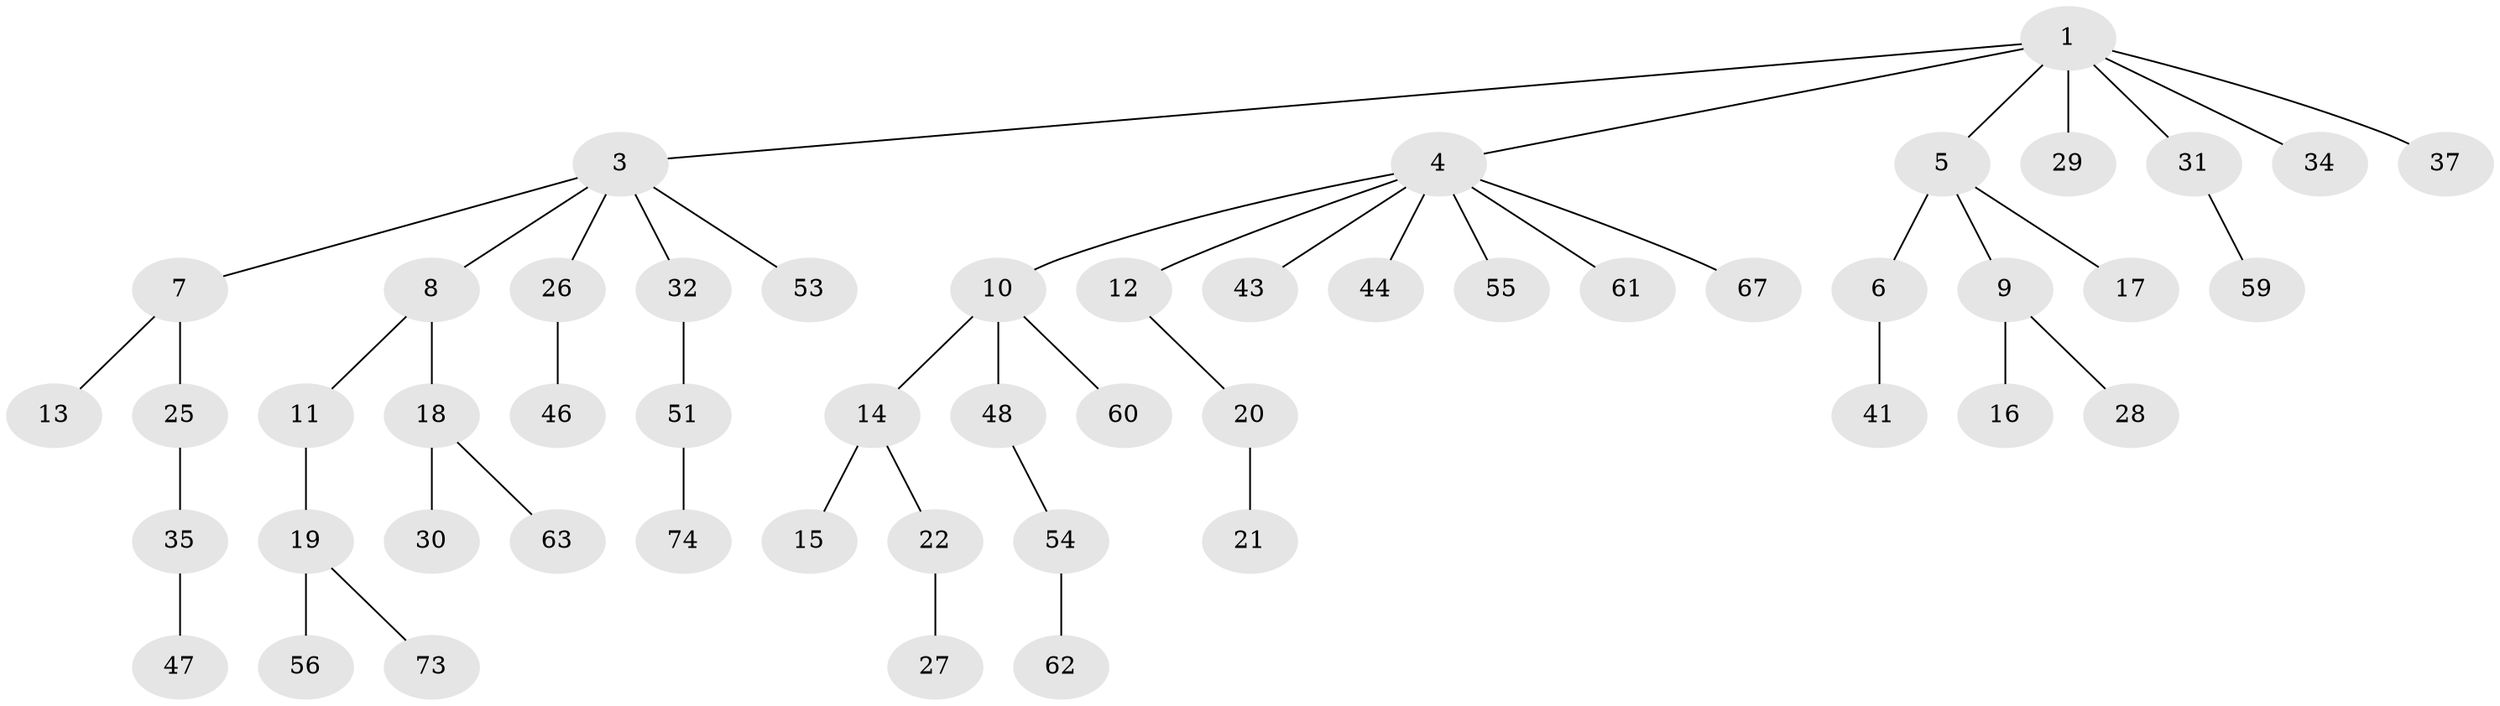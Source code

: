 // Generated by graph-tools (version 1.1) at 2025/24/03/03/25 07:24:07]
// undirected, 51 vertices, 50 edges
graph export_dot {
graph [start="1"]
  node [color=gray90,style=filled];
  1 [super="+2"];
  3 [super="+23"];
  4 [super="+38"];
  5;
  6 [super="+24"];
  7 [super="+65"];
  8 [super="+58"];
  9 [super="+69"];
  10 [super="+36"];
  11;
  12 [super="+39"];
  13 [super="+49"];
  14 [super="+72"];
  15;
  16;
  17;
  18 [super="+57"];
  19 [super="+71"];
  20;
  21 [super="+68"];
  22;
  25 [super="+33"];
  26;
  27 [super="+40"];
  28;
  29;
  30;
  31 [super="+50"];
  32 [super="+42"];
  34;
  35;
  37 [super="+66"];
  41;
  43;
  44 [super="+45"];
  46 [super="+70"];
  47;
  48 [super="+52"];
  51 [super="+64"];
  53;
  54;
  55;
  56;
  59;
  60;
  61;
  62;
  63;
  67;
  73;
  74;
  1 -- 5;
  1 -- 31;
  1 -- 34;
  1 -- 3;
  1 -- 4;
  1 -- 37;
  1 -- 29;
  3 -- 7;
  3 -- 8;
  3 -- 32;
  3 -- 26;
  3 -- 53;
  4 -- 10;
  4 -- 12;
  4 -- 43;
  4 -- 61;
  4 -- 67;
  4 -- 44;
  4 -- 55;
  5 -- 6;
  5 -- 9;
  5 -- 17;
  6 -- 41;
  7 -- 13;
  7 -- 25;
  8 -- 11;
  8 -- 18;
  9 -- 16;
  9 -- 28;
  10 -- 14;
  10 -- 60;
  10 -- 48;
  11 -- 19;
  12 -- 20;
  14 -- 15;
  14 -- 22;
  18 -- 30;
  18 -- 63;
  19 -- 56;
  19 -- 73;
  20 -- 21;
  22 -- 27;
  25 -- 35;
  26 -- 46;
  31 -- 59;
  32 -- 51;
  35 -- 47;
  48 -- 54;
  51 -- 74;
  54 -- 62;
}

